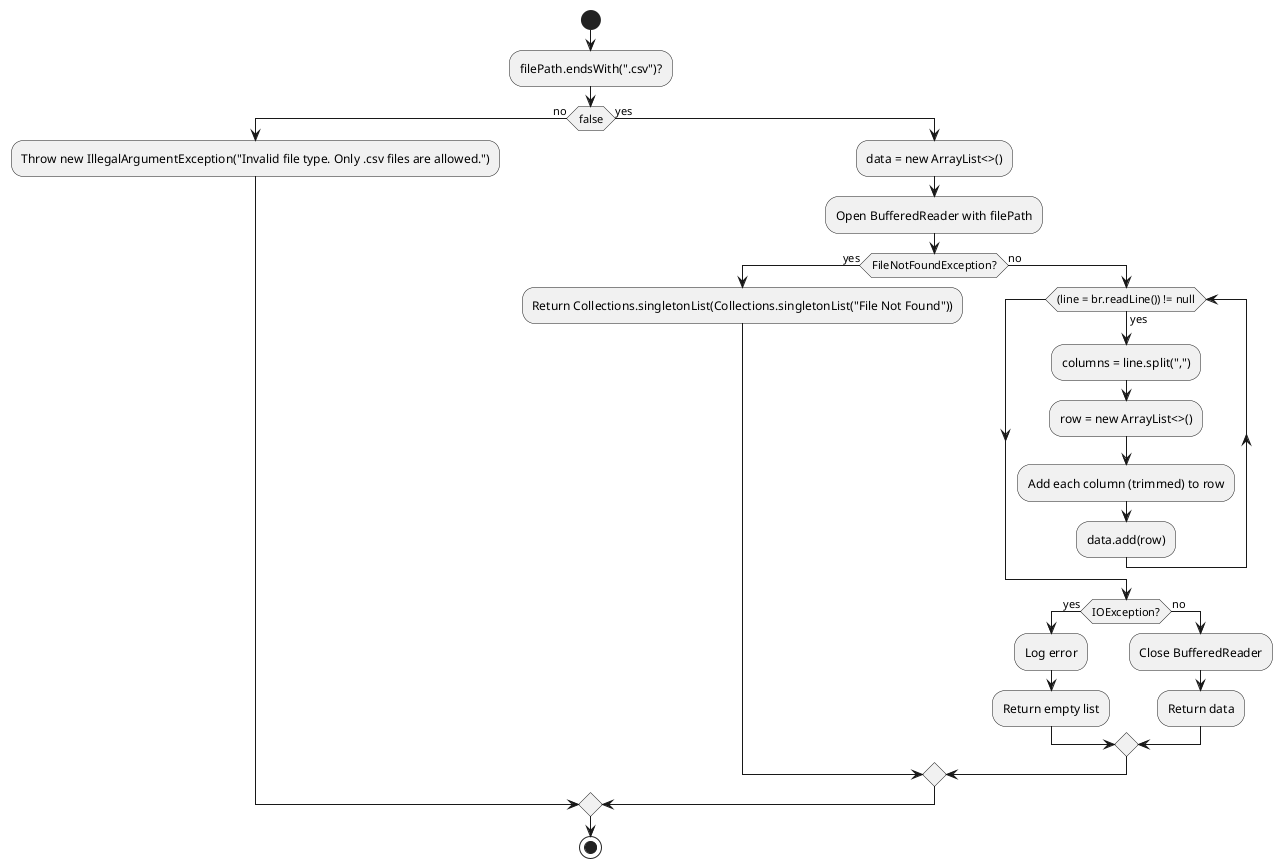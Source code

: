 @startuml
start
:filePath.endsWith(".csv")?;
if (false) then (no)
  :Throw new IllegalArgumentException("Invalid file type. Only .csv files are allowed.");
else (yes)
  :data = new ArrayList<>();
  :Open BufferedReader with filePath;
  if (FileNotFoundException?) then (yes)
    :Return Collections.singletonList(Collections.singletonList("File Not Found"));
  else (no)
    while ((line = br.readLine()) != null) is (yes)
      :columns = line.split(",");
      :row = new ArrayList<>();
      :Add each column (trimmed) to row;
      :data.add(row);
    endwhile
    if (IOException?) then (yes)
      :Log error;
      :Return empty list;
    else (no)
      :Close BufferedReader;
      :Return data;
    endif
  endif
endif
stop
@enduml
